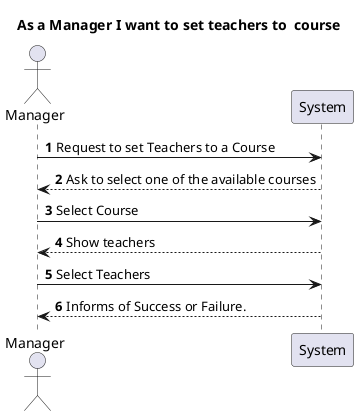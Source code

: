 @startuml
'https://plantuml.com/sequence-diagram
title As a Manager I want to set teachers to  course
autonumber

actor Manager
participant System

Manager -> System: Request to set Teachers to a Course
System --> Manager : Ask to select one of the available courses
Manager -> System: Select Course
System --> Manager: Show teachers
Manager -> System: Select Teachers
System --> Manager: Informs of Success or Failure.

@enduml